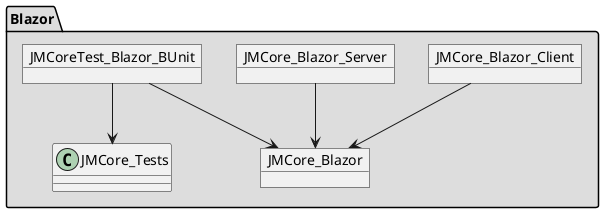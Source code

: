 ﻿@startuml
package Blazor #DDDDDD {
    object JMCore_Blazor {

    }
    object JMCore_Blazor_Client {
    }
    object JMCore_Blazor_Server {

    }
    object JMCoreTest_Blazor_BUnit {
    
    }
    JMCore_Blazor_Client --> JMCore_Blazor
    JMCore_Blazor_Server --> JMCore_Blazor
    JMCoreTest_Blazor_BUnit --> JMCore_Blazor
    JMCoreTest_Blazor_BUnit --> JMCore_Tests
}
@enduml
